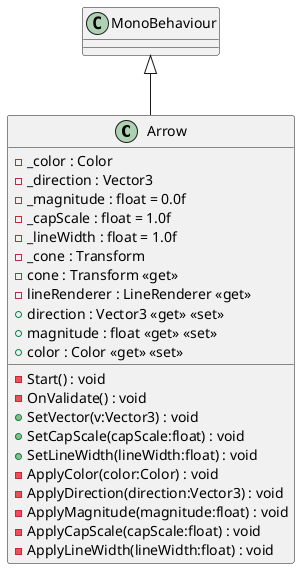 @startuml
class Arrow {
    - _color : Color
    - _direction : Vector3
    - _magnitude : float = 0.0f
    - _capScale : float = 1.0f
    - _lineWidth : float = 1.0f
    - Start() : void
    - OnValidate() : void
    - _cone : Transform
    - cone : Transform <<get>>
    - lineRenderer : LineRenderer <<get>>
    + direction : Vector3 <<get>> <<set>>
    + magnitude : float <<get>> <<set>>
    + color : Color <<get>> <<set>>
    + SetVector(v:Vector3) : void
    + SetCapScale(capScale:float) : void
    + SetLineWidth(lineWidth:float) : void
    - ApplyColor(color:Color) : void
    - ApplyDirection(direction:Vector3) : void
    - ApplyMagnitude(magnitude:float) : void
    - ApplyCapScale(capScale:float) : void
    - ApplyLineWidth(lineWidth:float) : void
}
MonoBehaviour <|-- Arrow
@enduml
